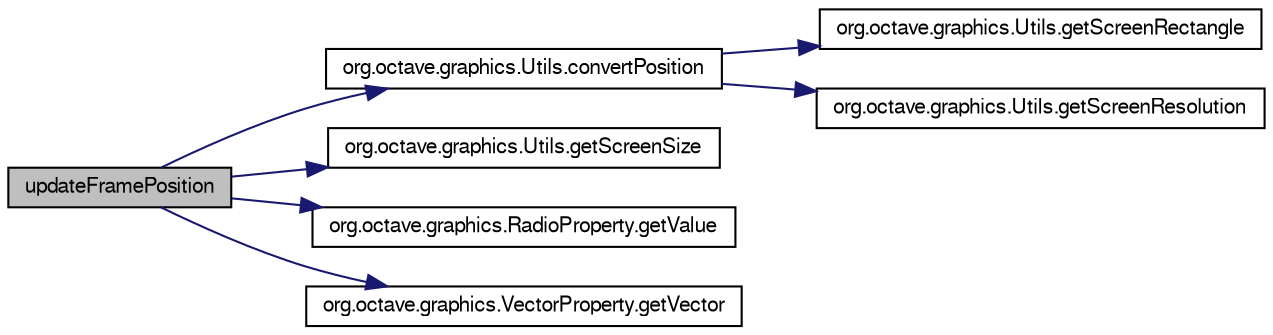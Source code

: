 digraph G
{
  edge [fontname="FreeSans",fontsize="10",labelfontname="FreeSans",labelfontsize="10"];
  node [fontname="FreeSans",fontsize="10",shape=record];
  rankdir="LR";
  Node1 [label="updateFramePosition",height=0.2,width=0.4,color="black", fillcolor="grey75", style="filled" fontcolor="black"];
  Node1 -> Node2 [color="midnightblue",fontsize="10",style="solid",fontname="FreeSans"];
  Node2 [label="org.octave.graphics.Utils.convertPosition",height=0.2,width=0.4,color="black", fillcolor="white", style="filled",URL="$classorg_1_1octave_1_1graphics_1_1_utils.html#abc92528a969cc7b9b28c0a491e61a7a6"];
  Node2 -> Node3 [color="midnightblue",fontsize="10",style="solid",fontname="FreeSans"];
  Node3 [label="org.octave.graphics.Utils.getScreenRectangle",height=0.2,width=0.4,color="black", fillcolor="white", style="filled",URL="$classorg_1_1octave_1_1graphics_1_1_utils.html#a5dde55be7ef2d050d9cd4694def3b101"];
  Node2 -> Node4 [color="midnightblue",fontsize="10",style="solid",fontname="FreeSans"];
  Node4 [label="org.octave.graphics.Utils.getScreenResolution",height=0.2,width=0.4,color="black", fillcolor="white", style="filled",URL="$classorg_1_1octave_1_1graphics_1_1_utils.html#afb64bea165add980f858fbbb9664ffcd"];
  Node1 -> Node5 [color="midnightblue",fontsize="10",style="solid",fontname="FreeSans"];
  Node5 [label="org.octave.graphics.Utils.getScreenSize",height=0.2,width=0.4,color="black", fillcolor="white", style="filled",URL="$classorg_1_1octave_1_1graphics_1_1_utils.html#af6b97801a588de972f87ec1a4b7ca7aa"];
  Node1 -> Node6 [color="midnightblue",fontsize="10",style="solid",fontname="FreeSans"];
  Node6 [label="org.octave.graphics.RadioProperty.getValue",height=0.2,width=0.4,color="black", fillcolor="white", style="filled",URL="$classorg_1_1octave_1_1graphics_1_1_radio_property.html#a574b29843fb09dff2bf8edd82341f051"];
  Node1 -> Node7 [color="midnightblue",fontsize="10",style="solid",fontname="FreeSans"];
  Node7 [label="org.octave.graphics.VectorProperty.getVector",height=0.2,width=0.4,color="black", fillcolor="white", style="filled",URL="$classorg_1_1octave_1_1graphics_1_1_vector_property.html#a4ee8a1258ab4c3158a01e1442835be2a"];
}
